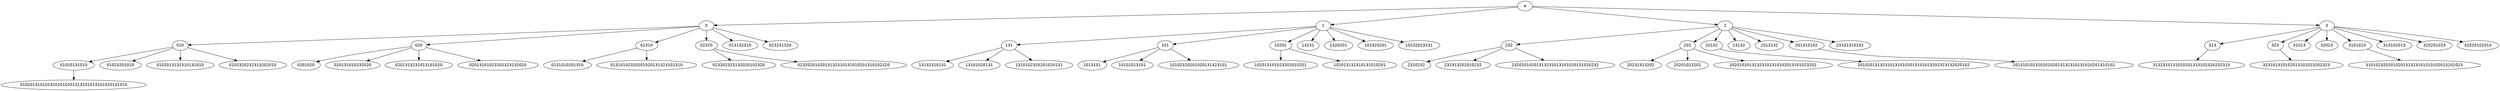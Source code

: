 digraph G {
node [fontname = "DejaVuSans"];
e -> 0;
e -> 1;
e -> 2;
e -> 3;
0 -> 010;
0 -> 020;
0 -> 01310;
0 -> 02320;
0 -> 013132310;
0 -> 023231320;
010 -> 01020131010;
010 -> 01023202010;
010 -> 0102013132310131010;
010 -> 0102320232313202010;
01020131010 -> 0102013101023202010201313231013101020131010;
020 -> 0201020;
020 -> 020131010232020;
020 -> 0201313231013101020;
020 -> 02013101023202323132020;
01310 -> 0131010201310;
01310 -> 01310102320201020131323101310;
02320 -> 023202323132020102320;
02320 -> 0232020102013132310131010201310102320;
1 -> 131;
1 -> 101;
1 -> 10201;
1 -> 13231;
1 -> 1320201;
1 -> 102320201;
1 -> 10232023231;
131 -> 13132310131;
131 -> 13101020131;
131 -> 1310102320201020131;
101 -> 1013101;
101 -> 10102013101;
101 -> 10102320201020131323101;
10201 -> 102013101023202010201;
10201 -> 102013132310131010201;
2 -> 232;
2 -> 202;
2 -> 20102;
2 -> 23132;
2 -> 2013132;
2 -> 201310102;
2 -> 23101310102;
232 -> 2320232;
232 -> 232313202010232;
232 -> 23202010201313231013101020131010232;
202 -> 20232313202;
202 -> 20201023202;
202 -> 20201020131323101310102013101023202;
20102 -> 201020131323101310102013101023202323132020102;
201310102 -> 20131010232020102013132310131010201310102;
3 -> 313;
3 -> 323;
3 -> 31013;
3 -> 32023;
3 -> 3101023;
3 -> 310102013;
3 -> 320201023;
3 -> 32020102013;
313 -> 3132310131010201310102320232313;
323 -> 323101310102013101023202323;
3101023 -> 310102320201020131323101310102013101023;
}
